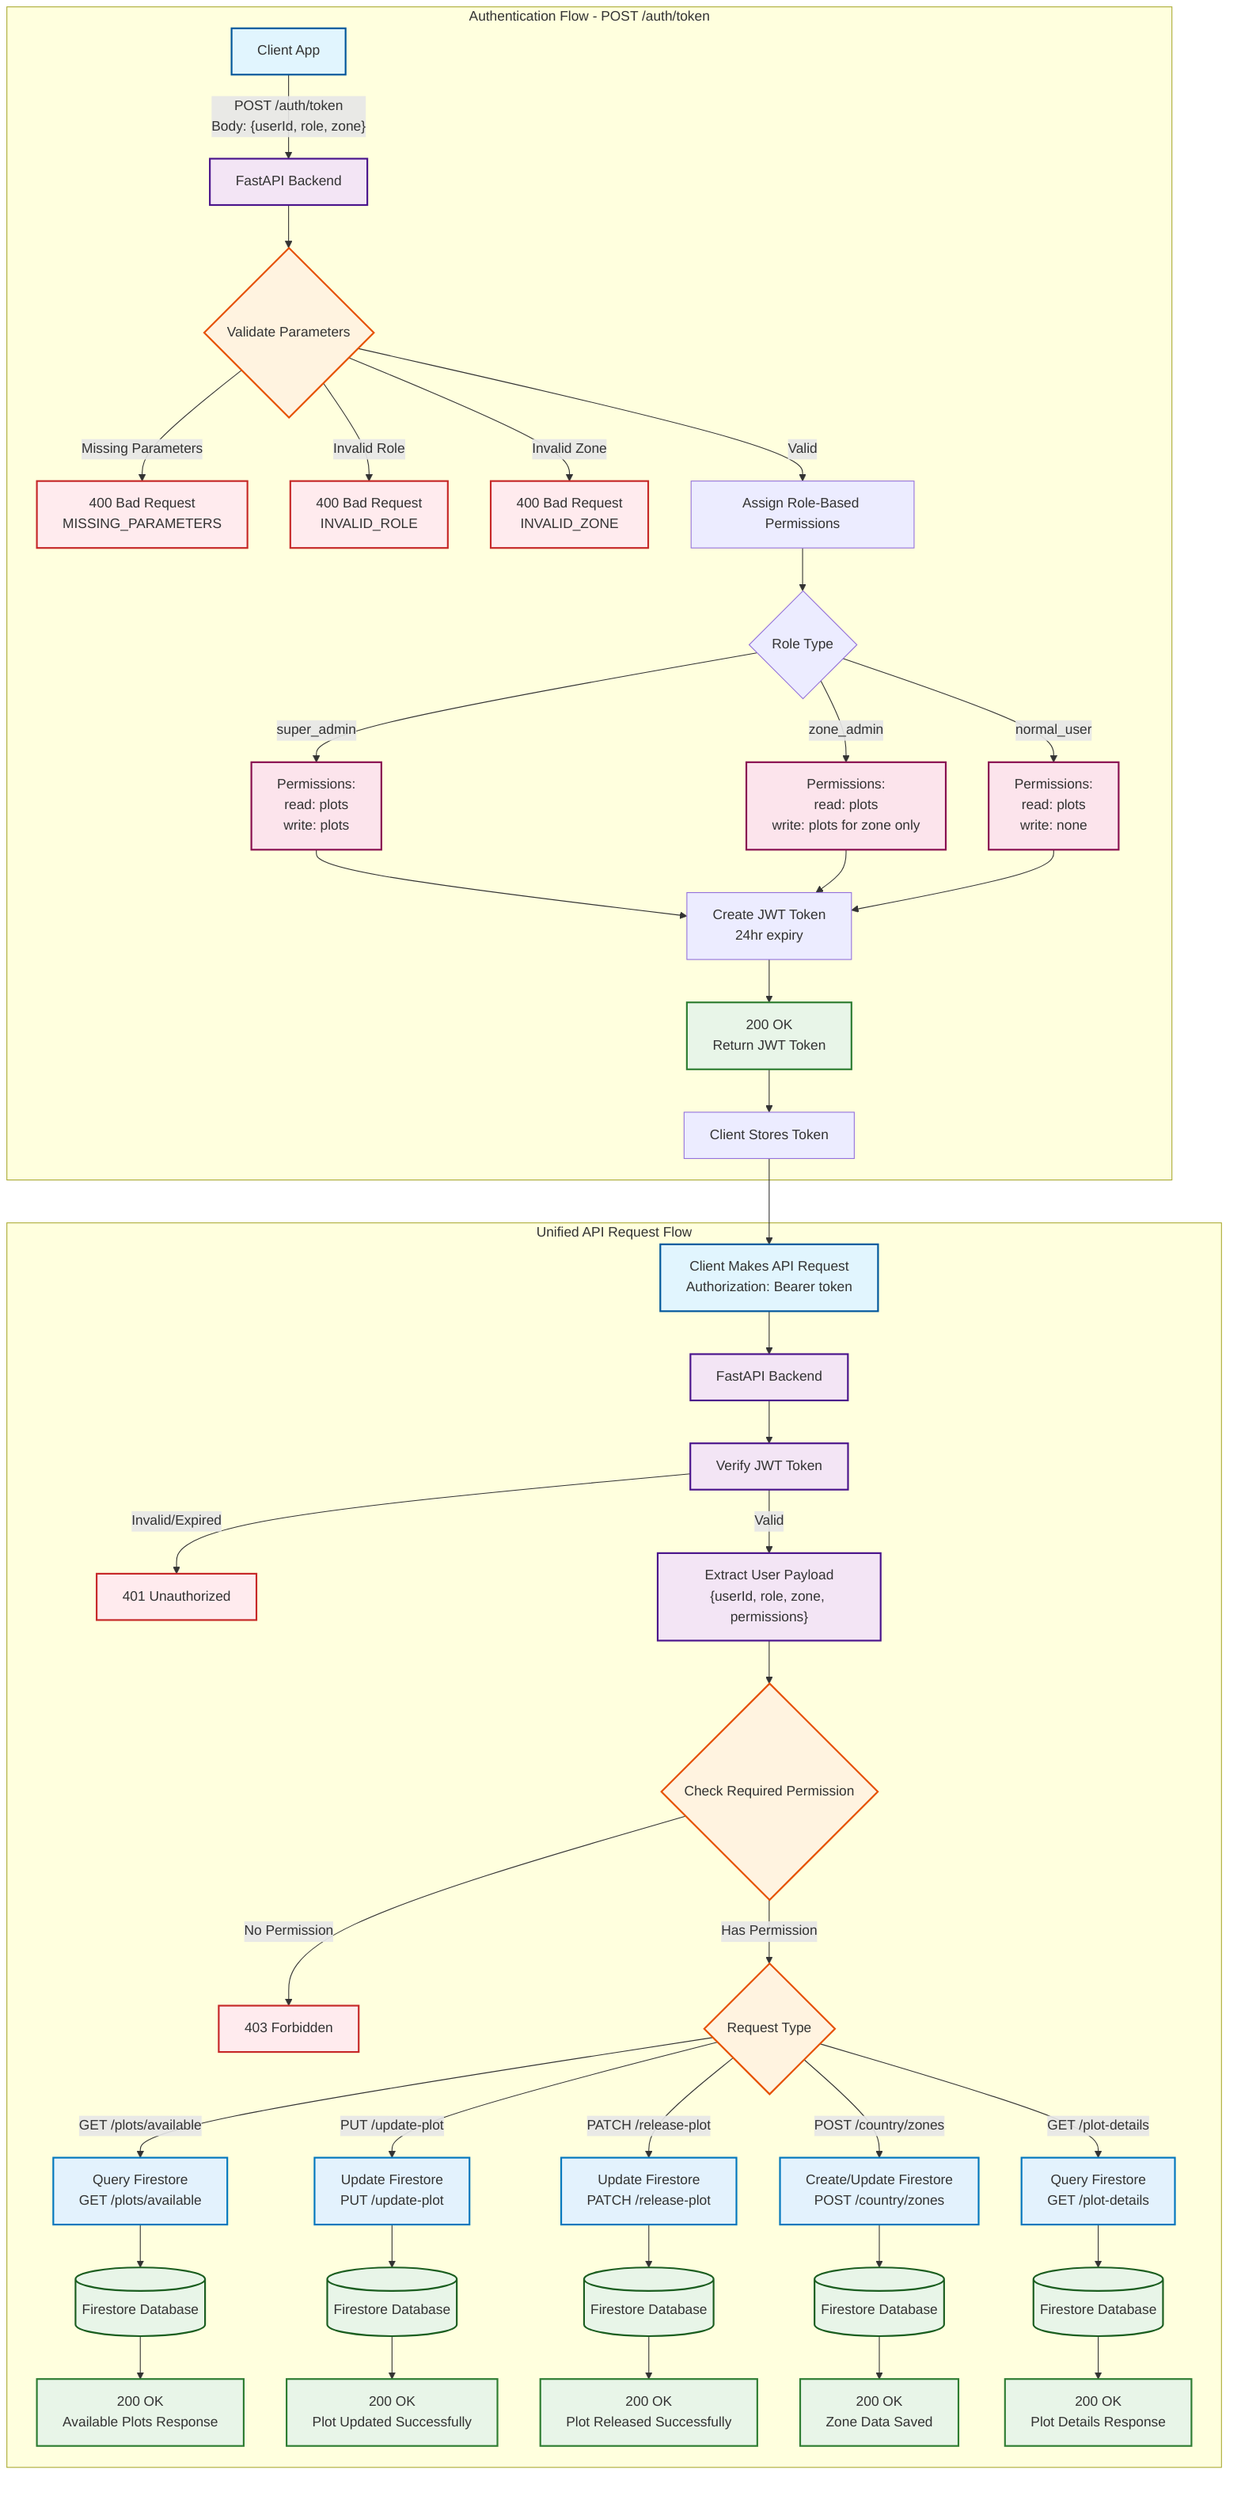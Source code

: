 flowchart TD
    subgraph auth ["Authentication Flow - POST /auth/token"]
        A[Client App] -->|"POST /auth/token<br/>Body: {userId, role, zone}"| B[FastAPI Backend]
        B --> C{Validate Parameters}
        C -->|"Missing Parameters"| D["400 Bad Request<br/>MISSING_PARAMETERS"]
        C -->|"Invalid Role"| E["400 Bad Request<br/>INVALID_ROLE"]
        C -->|"Invalid Zone"| F["400 Bad Request<br/>INVALID_ZONE"]
        C -->|"Valid"| G[Assign Role-Based Permissions]
        G --> H{Role Type}
        H -->|"super_admin"| I["Permissions:<br/>read: plots<br/>write: plots"]
        H -->|"zone_admin"| J["Permissions:<br/>read: plots<br/>write: plots for zone only"]
        H -->|"normal_user"| K["Permissions:<br/>read: plots<br/>write: none"]
        I --> L["Create JWT Token<br/>24hr expiry"]
        J --> L
        K --> L
        L --> M["200 OK<br/>Return JWT Token"]
        M --> N[Client Stores Token]
    end

    subgraph unified ["Unified API Request Flow"]
        N --> O[Client Makes API Request<br/>Authorization: Bearer token]
        O --> P[FastAPI Backend]
        P --> Q[Verify JWT Token]
        Q -->|"Invalid/Expired"| R[401 Unauthorized]
        Q -->|"Valid"| S["Extract User Payload<br/>{userId, role, zone, permissions}"]
        S --> T{Check Required Permission}
        T -->|"No Permission"| U[403 Forbidden]
        T -->|"Has Permission"| V{Request Type}
        
        V -->|"GET /plots/available"| RR[Query Firestore<br/>GET /plots/available]
        V -->|"PUT /update-plot"| SS[Update Firestore<br/>PUT /update-plot]
        V -->|"PATCH /release-plot"| TT[Update Firestore<br/>PATCH /release-plot]
        V -->|"POST /country/zones"| UU[Create/Update Firestore<br/>POST /country/zones]
        V -->|"GET /plot-details"| VV[Query Firestore<br/>GET /plot-details]
        
        RR --> WW[(Firestore Database)]
        SS --> XX[(Firestore Database)]
        TT --> YY[(Firestore Database)]
        UU --> ZZ[(Firestore Database)]
        VV --> AAA[(Firestore Database)]
        
        WW --> BBB["200 OK<br/>Available Plots Response"]
        XX --> CCC["200 OK<br/>Plot Updated Successfully"]
        YY --> DDD["200 OK<br/>Plot Released Successfully"]
        ZZ --> EEE["200 OK<br/>Zone Data Saved"]
        AAA --> FFF["200 OK<br/>Plot Details Response"]
    end

    %% Styling
    classDef clientStyle fill:#e1f5fe,stroke:#01579b,stroke-width:2px
    classDef backendStyle fill:#f3e5f5,stroke:#4a148c,stroke-width:2px
    classDef dbStyle fill:#e8f5e8,stroke:#1b5e20,stroke-width:2px
    classDef errorStyle fill:#ffebee,stroke:#c62828,stroke-width:2px
    classDef successStyle fill:#e8f5e8,stroke:#2e7d32,stroke-width:2px
    classDef decisionStyle fill:#fff3e0,stroke:#e65100,stroke-width:2px
    classDef permissionStyle fill:#fce4ec,stroke:#880e4f,stroke-width:2px
    classDef requestStyle fill:#e3f2fd,stroke:#0277bd,stroke-width:2px

    class A,O clientStyle
    class B,P,Q,S backendStyle
    class WW,XX,YY,ZZ,AAA dbStyle
    class D,E,F,R,U errorStyle
    class M,BBB,CCC,DDD,EEE,FFF successStyle
    class C,T,V decisionStyle
    class I,J,K permissionStyle
    class RR,SS,TT,UU,VV requestStyle
